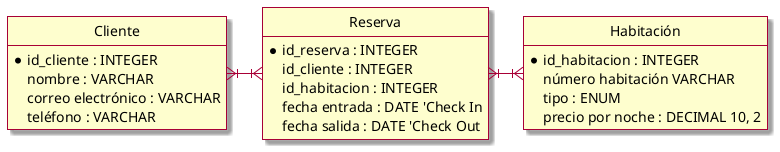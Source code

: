 @startuml Hotel
	skin rose
	hide circle
	hide empty members
	entity Cliente {
		* id_cliente : INTEGER
		nombre : VARCHAR
		correo electrónico : VARCHAR
		teléfono : VARCHAR
	}
	entity Habitación {
		*id_habitacion : INTEGER
		número habitación VARCHAR
		tipo : ENUM
		precio por noche : DECIMAL 10, 2
	}
	entity Reserva {
		*id_reserva : INTEGER 
		id_cliente : INTEGER 
		id_habitacion : INTEGER 
		fecha entrada : DATE 'Check In
		fecha salida : DATE 'Check Out
	}

	Reserva }|-r-|{ Habitación
	Reserva }|-l-|{ Cliente
@enduml